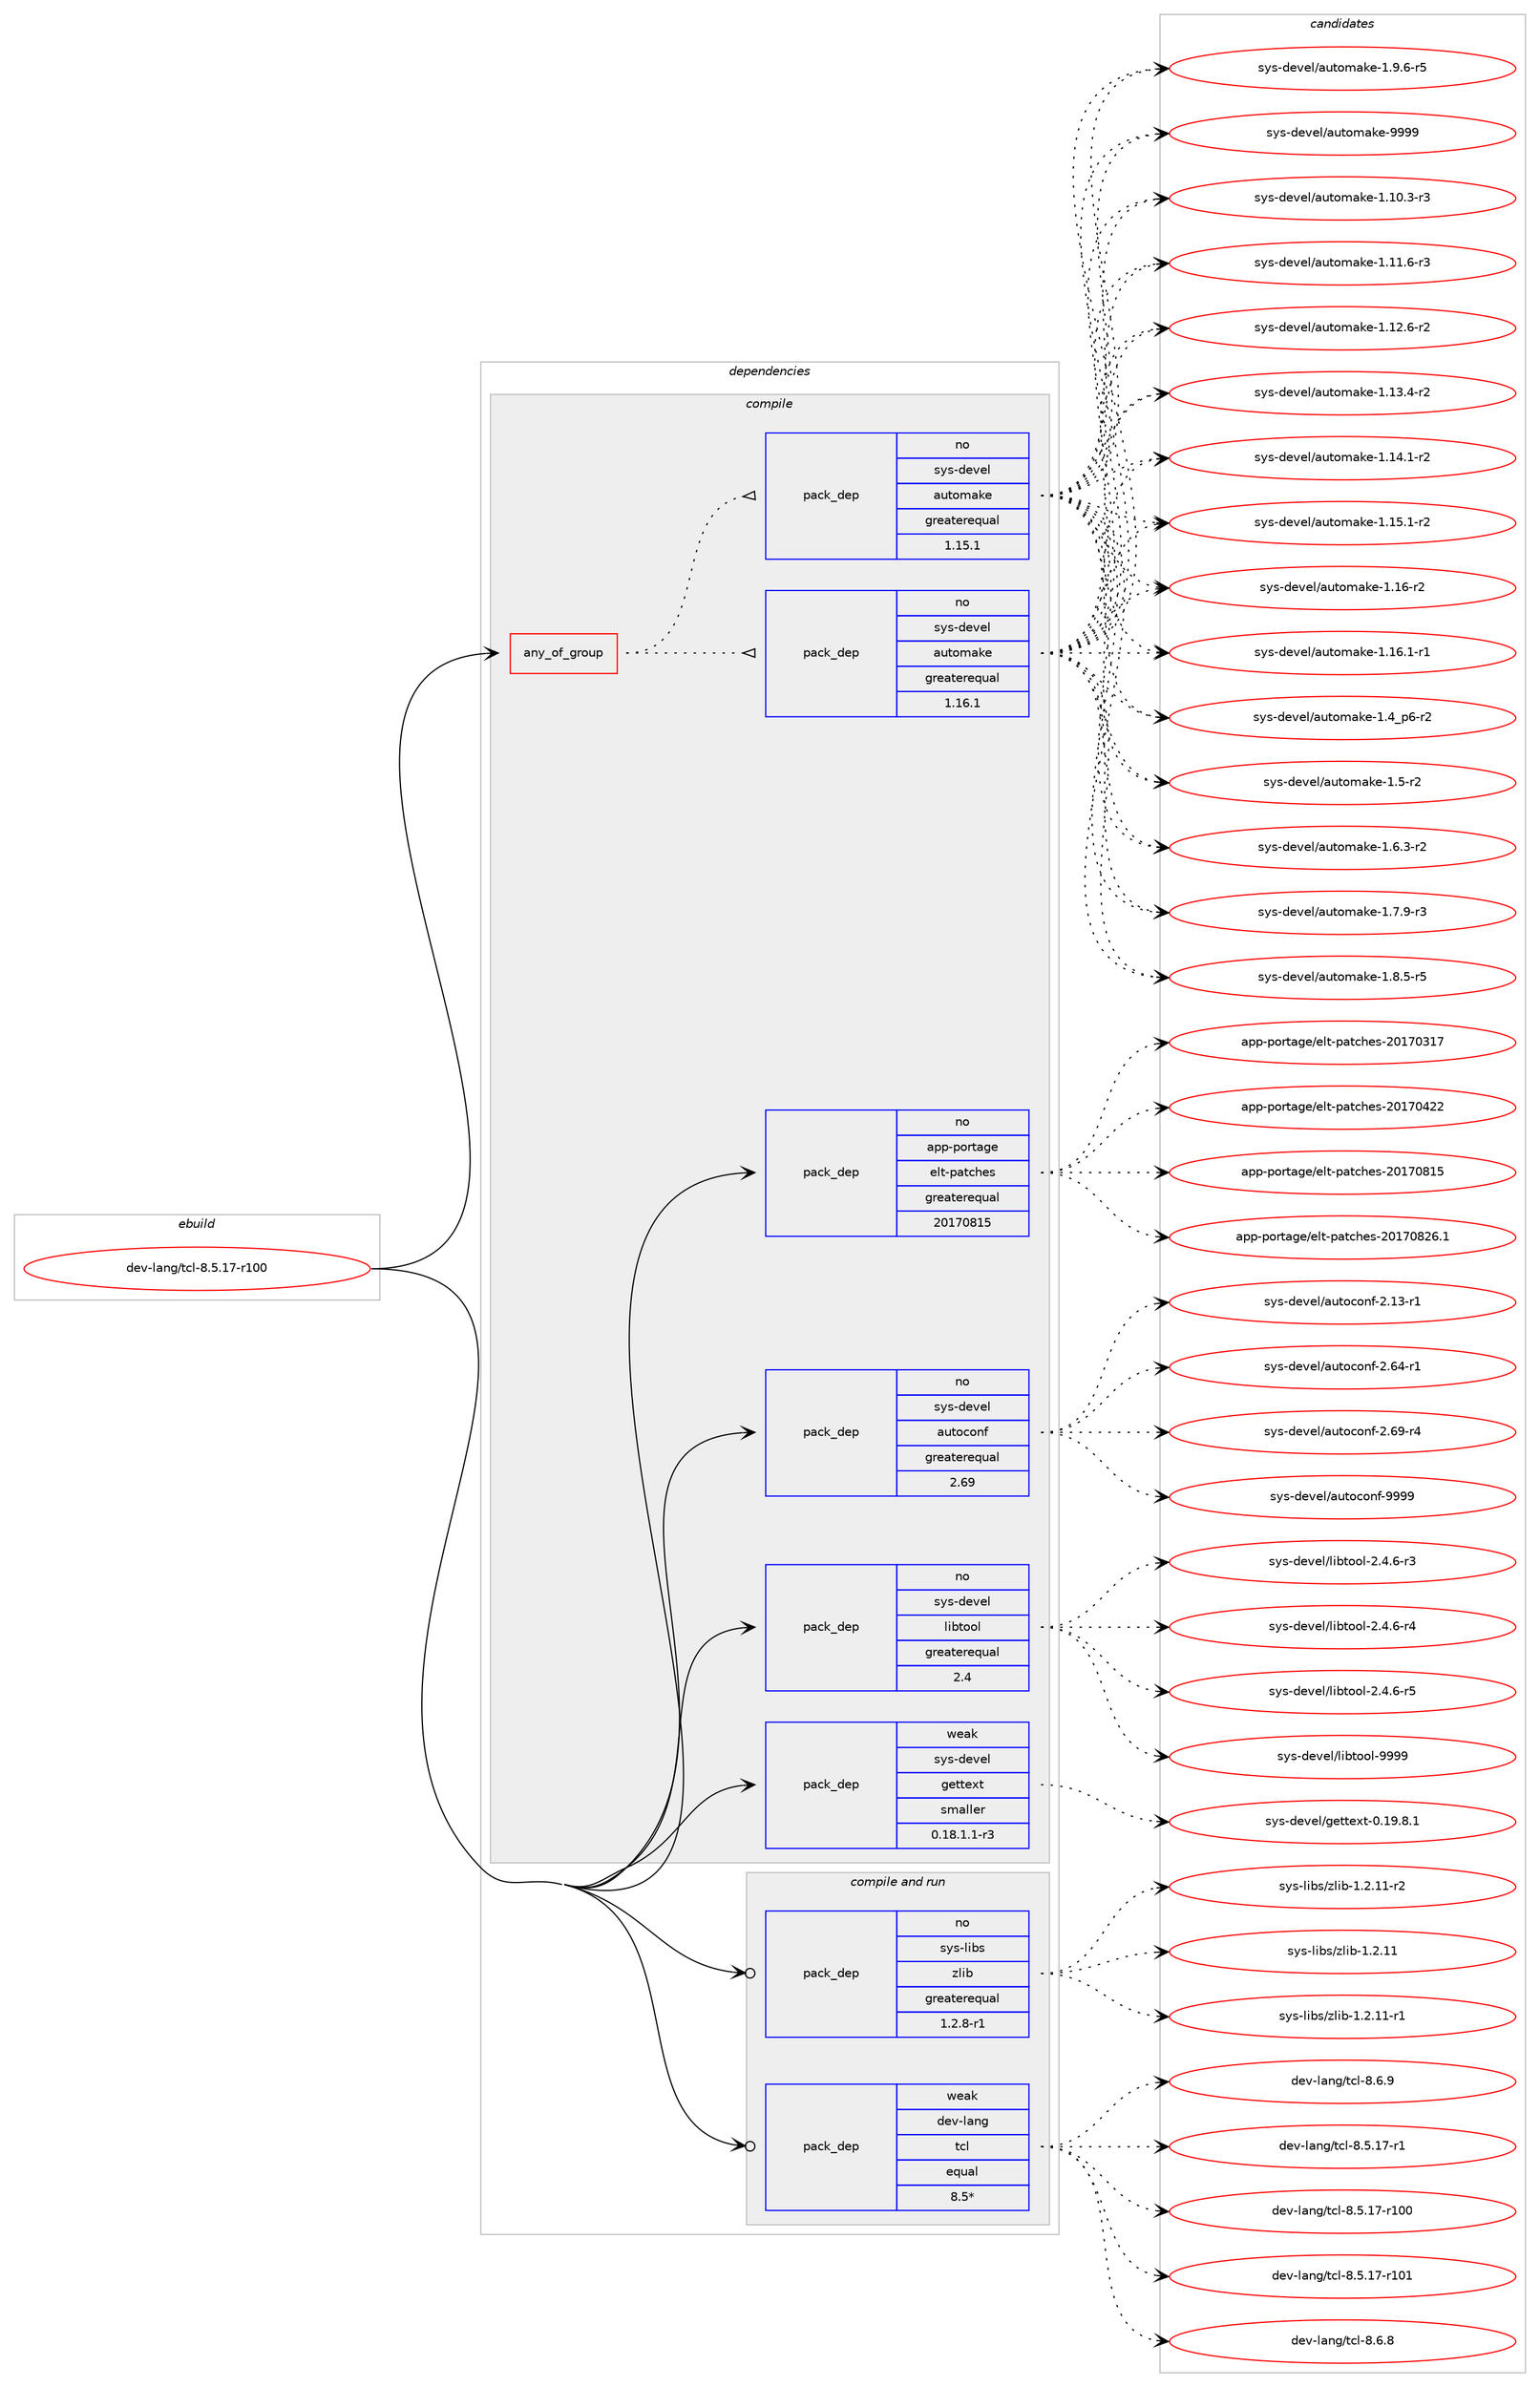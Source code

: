 digraph prolog {

# *************
# Graph options
# *************

newrank=true;
concentrate=true;
compound=true;
graph [rankdir=LR,fontname=Helvetica,fontsize=10,ranksep=1.5];#, ranksep=2.5, nodesep=0.2];
edge  [arrowhead=vee];
node  [fontname=Helvetica,fontsize=10];

# **********
# The ebuild
# **********

subgraph cluster_leftcol {
color=gray;
rank=same;
label=<<i>ebuild</i>>;
id [label="dev-lang/tcl-8.5.17-r100", color=red, width=4, href="../dev-lang/tcl-8.5.17-r100.svg"];
}

# ****************
# The dependencies
# ****************

subgraph cluster_midcol {
color=gray;
label=<<i>dependencies</i>>;
subgraph cluster_compile {
fillcolor="#eeeeee";
style=filled;
label=<<i>compile</i>>;
subgraph any22074 {
dependency1363198 [label=<<TABLE BORDER="0" CELLBORDER="1" CELLSPACING="0" CELLPADDING="4"><TR><TD CELLPADDING="10">any_of_group</TD></TR></TABLE>>, shape=none, color=red];subgraph pack975565 {
dependency1363199 [label=<<TABLE BORDER="0" CELLBORDER="1" CELLSPACING="0" CELLPADDING="4" WIDTH="220"><TR><TD ROWSPAN="6" CELLPADDING="30">pack_dep</TD></TR><TR><TD WIDTH="110">no</TD></TR><TR><TD>sys-devel</TD></TR><TR><TD>automake</TD></TR><TR><TD>greaterequal</TD></TR><TR><TD>1.16.1</TD></TR></TABLE>>, shape=none, color=blue];
}
dependency1363198:e -> dependency1363199:w [weight=20,style="dotted",arrowhead="oinv"];
subgraph pack975566 {
dependency1363200 [label=<<TABLE BORDER="0" CELLBORDER="1" CELLSPACING="0" CELLPADDING="4" WIDTH="220"><TR><TD ROWSPAN="6" CELLPADDING="30">pack_dep</TD></TR><TR><TD WIDTH="110">no</TD></TR><TR><TD>sys-devel</TD></TR><TR><TD>automake</TD></TR><TR><TD>greaterequal</TD></TR><TR><TD>1.15.1</TD></TR></TABLE>>, shape=none, color=blue];
}
dependency1363198:e -> dependency1363200:w [weight=20,style="dotted",arrowhead="oinv"];
}
id:e -> dependency1363198:w [weight=20,style="solid",arrowhead="vee"];
subgraph pack975567 {
dependency1363201 [label=<<TABLE BORDER="0" CELLBORDER="1" CELLSPACING="0" CELLPADDING="4" WIDTH="220"><TR><TD ROWSPAN="6" CELLPADDING="30">pack_dep</TD></TR><TR><TD WIDTH="110">no</TD></TR><TR><TD>app-portage</TD></TR><TR><TD>elt-patches</TD></TR><TR><TD>greaterequal</TD></TR><TR><TD>20170815</TD></TR></TABLE>>, shape=none, color=blue];
}
id:e -> dependency1363201:w [weight=20,style="solid",arrowhead="vee"];
subgraph pack975568 {
dependency1363202 [label=<<TABLE BORDER="0" CELLBORDER="1" CELLSPACING="0" CELLPADDING="4" WIDTH="220"><TR><TD ROWSPAN="6" CELLPADDING="30">pack_dep</TD></TR><TR><TD WIDTH="110">no</TD></TR><TR><TD>sys-devel</TD></TR><TR><TD>autoconf</TD></TR><TR><TD>greaterequal</TD></TR><TR><TD>2.69</TD></TR></TABLE>>, shape=none, color=blue];
}
id:e -> dependency1363202:w [weight=20,style="solid",arrowhead="vee"];
subgraph pack975569 {
dependency1363203 [label=<<TABLE BORDER="0" CELLBORDER="1" CELLSPACING="0" CELLPADDING="4" WIDTH="220"><TR><TD ROWSPAN="6" CELLPADDING="30">pack_dep</TD></TR><TR><TD WIDTH="110">no</TD></TR><TR><TD>sys-devel</TD></TR><TR><TD>libtool</TD></TR><TR><TD>greaterequal</TD></TR><TR><TD>2.4</TD></TR></TABLE>>, shape=none, color=blue];
}
id:e -> dependency1363203:w [weight=20,style="solid",arrowhead="vee"];
subgraph pack975570 {
dependency1363204 [label=<<TABLE BORDER="0" CELLBORDER="1" CELLSPACING="0" CELLPADDING="4" WIDTH="220"><TR><TD ROWSPAN="6" CELLPADDING="30">pack_dep</TD></TR><TR><TD WIDTH="110">weak</TD></TR><TR><TD>sys-devel</TD></TR><TR><TD>gettext</TD></TR><TR><TD>smaller</TD></TR><TR><TD>0.18.1.1-r3</TD></TR></TABLE>>, shape=none, color=blue];
}
id:e -> dependency1363204:w [weight=20,style="solid",arrowhead="vee"];
}
subgraph cluster_compileandrun {
fillcolor="#eeeeee";
style=filled;
label=<<i>compile and run</i>>;
subgraph pack975571 {
dependency1363205 [label=<<TABLE BORDER="0" CELLBORDER="1" CELLSPACING="0" CELLPADDING="4" WIDTH="220"><TR><TD ROWSPAN="6" CELLPADDING="30">pack_dep</TD></TR><TR><TD WIDTH="110">no</TD></TR><TR><TD>sys-libs</TD></TR><TR><TD>zlib</TD></TR><TR><TD>greaterequal</TD></TR><TR><TD>1.2.8-r1</TD></TR></TABLE>>, shape=none, color=blue];
}
id:e -> dependency1363205:w [weight=20,style="solid",arrowhead="odotvee"];
subgraph pack975572 {
dependency1363206 [label=<<TABLE BORDER="0" CELLBORDER="1" CELLSPACING="0" CELLPADDING="4" WIDTH="220"><TR><TD ROWSPAN="6" CELLPADDING="30">pack_dep</TD></TR><TR><TD WIDTH="110">weak</TD></TR><TR><TD>dev-lang</TD></TR><TR><TD>tcl</TD></TR><TR><TD>equal</TD></TR><TR><TD>8.5*</TD></TR></TABLE>>, shape=none, color=blue];
}
id:e -> dependency1363206:w [weight=20,style="solid",arrowhead="odotvee"];
}
subgraph cluster_run {
fillcolor="#eeeeee";
style=filled;
label=<<i>run</i>>;
}
}

# **************
# The candidates
# **************

subgraph cluster_choices {
rank=same;
color=gray;
label=<<i>candidates</i>>;

subgraph choice975565 {
color=black;
nodesep=1;
choice11512111545100101118101108479711711611110997107101454946494846514511451 [label="sys-devel/automake-1.10.3-r3", color=red, width=4,href="../sys-devel/automake-1.10.3-r3.svg"];
choice11512111545100101118101108479711711611110997107101454946494946544511451 [label="sys-devel/automake-1.11.6-r3", color=red, width=4,href="../sys-devel/automake-1.11.6-r3.svg"];
choice11512111545100101118101108479711711611110997107101454946495046544511450 [label="sys-devel/automake-1.12.6-r2", color=red, width=4,href="../sys-devel/automake-1.12.6-r2.svg"];
choice11512111545100101118101108479711711611110997107101454946495146524511450 [label="sys-devel/automake-1.13.4-r2", color=red, width=4,href="../sys-devel/automake-1.13.4-r2.svg"];
choice11512111545100101118101108479711711611110997107101454946495246494511450 [label="sys-devel/automake-1.14.1-r2", color=red, width=4,href="../sys-devel/automake-1.14.1-r2.svg"];
choice11512111545100101118101108479711711611110997107101454946495346494511450 [label="sys-devel/automake-1.15.1-r2", color=red, width=4,href="../sys-devel/automake-1.15.1-r2.svg"];
choice1151211154510010111810110847971171161111099710710145494649544511450 [label="sys-devel/automake-1.16-r2", color=red, width=4,href="../sys-devel/automake-1.16-r2.svg"];
choice11512111545100101118101108479711711611110997107101454946495446494511449 [label="sys-devel/automake-1.16.1-r1", color=red, width=4,href="../sys-devel/automake-1.16.1-r1.svg"];
choice115121115451001011181011084797117116111109971071014549465295112544511450 [label="sys-devel/automake-1.4_p6-r2", color=red, width=4,href="../sys-devel/automake-1.4_p6-r2.svg"];
choice11512111545100101118101108479711711611110997107101454946534511450 [label="sys-devel/automake-1.5-r2", color=red, width=4,href="../sys-devel/automake-1.5-r2.svg"];
choice115121115451001011181011084797117116111109971071014549465446514511450 [label="sys-devel/automake-1.6.3-r2", color=red, width=4,href="../sys-devel/automake-1.6.3-r2.svg"];
choice115121115451001011181011084797117116111109971071014549465546574511451 [label="sys-devel/automake-1.7.9-r3", color=red, width=4,href="../sys-devel/automake-1.7.9-r3.svg"];
choice115121115451001011181011084797117116111109971071014549465646534511453 [label="sys-devel/automake-1.8.5-r5", color=red, width=4,href="../sys-devel/automake-1.8.5-r5.svg"];
choice115121115451001011181011084797117116111109971071014549465746544511453 [label="sys-devel/automake-1.9.6-r5", color=red, width=4,href="../sys-devel/automake-1.9.6-r5.svg"];
choice115121115451001011181011084797117116111109971071014557575757 [label="sys-devel/automake-9999", color=red, width=4,href="../sys-devel/automake-9999.svg"];
dependency1363199:e -> choice11512111545100101118101108479711711611110997107101454946494846514511451:w [style=dotted,weight="100"];
dependency1363199:e -> choice11512111545100101118101108479711711611110997107101454946494946544511451:w [style=dotted,weight="100"];
dependency1363199:e -> choice11512111545100101118101108479711711611110997107101454946495046544511450:w [style=dotted,weight="100"];
dependency1363199:e -> choice11512111545100101118101108479711711611110997107101454946495146524511450:w [style=dotted,weight="100"];
dependency1363199:e -> choice11512111545100101118101108479711711611110997107101454946495246494511450:w [style=dotted,weight="100"];
dependency1363199:e -> choice11512111545100101118101108479711711611110997107101454946495346494511450:w [style=dotted,weight="100"];
dependency1363199:e -> choice1151211154510010111810110847971171161111099710710145494649544511450:w [style=dotted,weight="100"];
dependency1363199:e -> choice11512111545100101118101108479711711611110997107101454946495446494511449:w [style=dotted,weight="100"];
dependency1363199:e -> choice115121115451001011181011084797117116111109971071014549465295112544511450:w [style=dotted,weight="100"];
dependency1363199:e -> choice11512111545100101118101108479711711611110997107101454946534511450:w [style=dotted,weight="100"];
dependency1363199:e -> choice115121115451001011181011084797117116111109971071014549465446514511450:w [style=dotted,weight="100"];
dependency1363199:e -> choice115121115451001011181011084797117116111109971071014549465546574511451:w [style=dotted,weight="100"];
dependency1363199:e -> choice115121115451001011181011084797117116111109971071014549465646534511453:w [style=dotted,weight="100"];
dependency1363199:e -> choice115121115451001011181011084797117116111109971071014549465746544511453:w [style=dotted,weight="100"];
dependency1363199:e -> choice115121115451001011181011084797117116111109971071014557575757:w [style=dotted,weight="100"];
}
subgraph choice975566 {
color=black;
nodesep=1;
choice11512111545100101118101108479711711611110997107101454946494846514511451 [label="sys-devel/automake-1.10.3-r3", color=red, width=4,href="../sys-devel/automake-1.10.3-r3.svg"];
choice11512111545100101118101108479711711611110997107101454946494946544511451 [label="sys-devel/automake-1.11.6-r3", color=red, width=4,href="../sys-devel/automake-1.11.6-r3.svg"];
choice11512111545100101118101108479711711611110997107101454946495046544511450 [label="sys-devel/automake-1.12.6-r2", color=red, width=4,href="../sys-devel/automake-1.12.6-r2.svg"];
choice11512111545100101118101108479711711611110997107101454946495146524511450 [label="sys-devel/automake-1.13.4-r2", color=red, width=4,href="../sys-devel/automake-1.13.4-r2.svg"];
choice11512111545100101118101108479711711611110997107101454946495246494511450 [label="sys-devel/automake-1.14.1-r2", color=red, width=4,href="../sys-devel/automake-1.14.1-r2.svg"];
choice11512111545100101118101108479711711611110997107101454946495346494511450 [label="sys-devel/automake-1.15.1-r2", color=red, width=4,href="../sys-devel/automake-1.15.1-r2.svg"];
choice1151211154510010111810110847971171161111099710710145494649544511450 [label="sys-devel/automake-1.16-r2", color=red, width=4,href="../sys-devel/automake-1.16-r2.svg"];
choice11512111545100101118101108479711711611110997107101454946495446494511449 [label="sys-devel/automake-1.16.1-r1", color=red, width=4,href="../sys-devel/automake-1.16.1-r1.svg"];
choice115121115451001011181011084797117116111109971071014549465295112544511450 [label="sys-devel/automake-1.4_p6-r2", color=red, width=4,href="../sys-devel/automake-1.4_p6-r2.svg"];
choice11512111545100101118101108479711711611110997107101454946534511450 [label="sys-devel/automake-1.5-r2", color=red, width=4,href="../sys-devel/automake-1.5-r2.svg"];
choice115121115451001011181011084797117116111109971071014549465446514511450 [label="sys-devel/automake-1.6.3-r2", color=red, width=4,href="../sys-devel/automake-1.6.3-r2.svg"];
choice115121115451001011181011084797117116111109971071014549465546574511451 [label="sys-devel/automake-1.7.9-r3", color=red, width=4,href="../sys-devel/automake-1.7.9-r3.svg"];
choice115121115451001011181011084797117116111109971071014549465646534511453 [label="sys-devel/automake-1.8.5-r5", color=red, width=4,href="../sys-devel/automake-1.8.5-r5.svg"];
choice115121115451001011181011084797117116111109971071014549465746544511453 [label="sys-devel/automake-1.9.6-r5", color=red, width=4,href="../sys-devel/automake-1.9.6-r5.svg"];
choice115121115451001011181011084797117116111109971071014557575757 [label="sys-devel/automake-9999", color=red, width=4,href="../sys-devel/automake-9999.svg"];
dependency1363200:e -> choice11512111545100101118101108479711711611110997107101454946494846514511451:w [style=dotted,weight="100"];
dependency1363200:e -> choice11512111545100101118101108479711711611110997107101454946494946544511451:w [style=dotted,weight="100"];
dependency1363200:e -> choice11512111545100101118101108479711711611110997107101454946495046544511450:w [style=dotted,weight="100"];
dependency1363200:e -> choice11512111545100101118101108479711711611110997107101454946495146524511450:w [style=dotted,weight="100"];
dependency1363200:e -> choice11512111545100101118101108479711711611110997107101454946495246494511450:w [style=dotted,weight="100"];
dependency1363200:e -> choice11512111545100101118101108479711711611110997107101454946495346494511450:w [style=dotted,weight="100"];
dependency1363200:e -> choice1151211154510010111810110847971171161111099710710145494649544511450:w [style=dotted,weight="100"];
dependency1363200:e -> choice11512111545100101118101108479711711611110997107101454946495446494511449:w [style=dotted,weight="100"];
dependency1363200:e -> choice115121115451001011181011084797117116111109971071014549465295112544511450:w [style=dotted,weight="100"];
dependency1363200:e -> choice11512111545100101118101108479711711611110997107101454946534511450:w [style=dotted,weight="100"];
dependency1363200:e -> choice115121115451001011181011084797117116111109971071014549465446514511450:w [style=dotted,weight="100"];
dependency1363200:e -> choice115121115451001011181011084797117116111109971071014549465546574511451:w [style=dotted,weight="100"];
dependency1363200:e -> choice115121115451001011181011084797117116111109971071014549465646534511453:w [style=dotted,weight="100"];
dependency1363200:e -> choice115121115451001011181011084797117116111109971071014549465746544511453:w [style=dotted,weight="100"];
dependency1363200:e -> choice115121115451001011181011084797117116111109971071014557575757:w [style=dotted,weight="100"];
}
subgraph choice975567 {
color=black;
nodesep=1;
choice97112112451121111141169710310147101108116451129711699104101115455048495548514955 [label="app-portage/elt-patches-20170317", color=red, width=4,href="../app-portage/elt-patches-20170317.svg"];
choice97112112451121111141169710310147101108116451129711699104101115455048495548525050 [label="app-portage/elt-patches-20170422", color=red, width=4,href="../app-portage/elt-patches-20170422.svg"];
choice97112112451121111141169710310147101108116451129711699104101115455048495548564953 [label="app-portage/elt-patches-20170815", color=red, width=4,href="../app-portage/elt-patches-20170815.svg"];
choice971121124511211111411697103101471011081164511297116991041011154550484955485650544649 [label="app-portage/elt-patches-20170826.1", color=red, width=4,href="../app-portage/elt-patches-20170826.1.svg"];
dependency1363201:e -> choice97112112451121111141169710310147101108116451129711699104101115455048495548514955:w [style=dotted,weight="100"];
dependency1363201:e -> choice97112112451121111141169710310147101108116451129711699104101115455048495548525050:w [style=dotted,weight="100"];
dependency1363201:e -> choice97112112451121111141169710310147101108116451129711699104101115455048495548564953:w [style=dotted,weight="100"];
dependency1363201:e -> choice971121124511211111411697103101471011081164511297116991041011154550484955485650544649:w [style=dotted,weight="100"];
}
subgraph choice975568 {
color=black;
nodesep=1;
choice1151211154510010111810110847971171161119911111010245504649514511449 [label="sys-devel/autoconf-2.13-r1", color=red, width=4,href="../sys-devel/autoconf-2.13-r1.svg"];
choice1151211154510010111810110847971171161119911111010245504654524511449 [label="sys-devel/autoconf-2.64-r1", color=red, width=4,href="../sys-devel/autoconf-2.64-r1.svg"];
choice1151211154510010111810110847971171161119911111010245504654574511452 [label="sys-devel/autoconf-2.69-r4", color=red, width=4,href="../sys-devel/autoconf-2.69-r4.svg"];
choice115121115451001011181011084797117116111991111101024557575757 [label="sys-devel/autoconf-9999", color=red, width=4,href="../sys-devel/autoconf-9999.svg"];
dependency1363202:e -> choice1151211154510010111810110847971171161119911111010245504649514511449:w [style=dotted,weight="100"];
dependency1363202:e -> choice1151211154510010111810110847971171161119911111010245504654524511449:w [style=dotted,weight="100"];
dependency1363202:e -> choice1151211154510010111810110847971171161119911111010245504654574511452:w [style=dotted,weight="100"];
dependency1363202:e -> choice115121115451001011181011084797117116111991111101024557575757:w [style=dotted,weight="100"];
}
subgraph choice975569 {
color=black;
nodesep=1;
choice1151211154510010111810110847108105981161111111084550465246544511451 [label="sys-devel/libtool-2.4.6-r3", color=red, width=4,href="../sys-devel/libtool-2.4.6-r3.svg"];
choice1151211154510010111810110847108105981161111111084550465246544511452 [label="sys-devel/libtool-2.4.6-r4", color=red, width=4,href="../sys-devel/libtool-2.4.6-r4.svg"];
choice1151211154510010111810110847108105981161111111084550465246544511453 [label="sys-devel/libtool-2.4.6-r5", color=red, width=4,href="../sys-devel/libtool-2.4.6-r5.svg"];
choice1151211154510010111810110847108105981161111111084557575757 [label="sys-devel/libtool-9999", color=red, width=4,href="../sys-devel/libtool-9999.svg"];
dependency1363203:e -> choice1151211154510010111810110847108105981161111111084550465246544511451:w [style=dotted,weight="100"];
dependency1363203:e -> choice1151211154510010111810110847108105981161111111084550465246544511452:w [style=dotted,weight="100"];
dependency1363203:e -> choice1151211154510010111810110847108105981161111111084550465246544511453:w [style=dotted,weight="100"];
dependency1363203:e -> choice1151211154510010111810110847108105981161111111084557575757:w [style=dotted,weight="100"];
}
subgraph choice975570 {
color=black;
nodesep=1;
choice1151211154510010111810110847103101116116101120116454846495746564649 [label="sys-devel/gettext-0.19.8.1", color=red, width=4,href="../sys-devel/gettext-0.19.8.1.svg"];
dependency1363204:e -> choice1151211154510010111810110847103101116116101120116454846495746564649:w [style=dotted,weight="100"];
}
subgraph choice975571 {
color=black;
nodesep=1;
choice1151211154510810598115471221081059845494650464949 [label="sys-libs/zlib-1.2.11", color=red, width=4,href="../sys-libs/zlib-1.2.11.svg"];
choice11512111545108105981154712210810598454946504649494511449 [label="sys-libs/zlib-1.2.11-r1", color=red, width=4,href="../sys-libs/zlib-1.2.11-r1.svg"];
choice11512111545108105981154712210810598454946504649494511450 [label="sys-libs/zlib-1.2.11-r2", color=red, width=4,href="../sys-libs/zlib-1.2.11-r2.svg"];
dependency1363205:e -> choice1151211154510810598115471221081059845494650464949:w [style=dotted,weight="100"];
dependency1363205:e -> choice11512111545108105981154712210810598454946504649494511449:w [style=dotted,weight="100"];
dependency1363205:e -> choice11512111545108105981154712210810598454946504649494511450:w [style=dotted,weight="100"];
}
subgraph choice975572 {
color=black;
nodesep=1;
choice10010111845108971101034711699108455646534649554511449 [label="dev-lang/tcl-8.5.17-r1", color=red, width=4,href="../dev-lang/tcl-8.5.17-r1.svg"];
choice100101118451089711010347116991084556465346495545114494848 [label="dev-lang/tcl-8.5.17-r100", color=red, width=4,href="../dev-lang/tcl-8.5.17-r100.svg"];
choice100101118451089711010347116991084556465346495545114494849 [label="dev-lang/tcl-8.5.17-r101", color=red, width=4,href="../dev-lang/tcl-8.5.17-r101.svg"];
choice10010111845108971101034711699108455646544656 [label="dev-lang/tcl-8.6.8", color=red, width=4,href="../dev-lang/tcl-8.6.8.svg"];
choice10010111845108971101034711699108455646544657 [label="dev-lang/tcl-8.6.9", color=red, width=4,href="../dev-lang/tcl-8.6.9.svg"];
dependency1363206:e -> choice10010111845108971101034711699108455646534649554511449:w [style=dotted,weight="100"];
dependency1363206:e -> choice100101118451089711010347116991084556465346495545114494848:w [style=dotted,weight="100"];
dependency1363206:e -> choice100101118451089711010347116991084556465346495545114494849:w [style=dotted,weight="100"];
dependency1363206:e -> choice10010111845108971101034711699108455646544656:w [style=dotted,weight="100"];
dependency1363206:e -> choice10010111845108971101034711699108455646544657:w [style=dotted,weight="100"];
}
}

}
